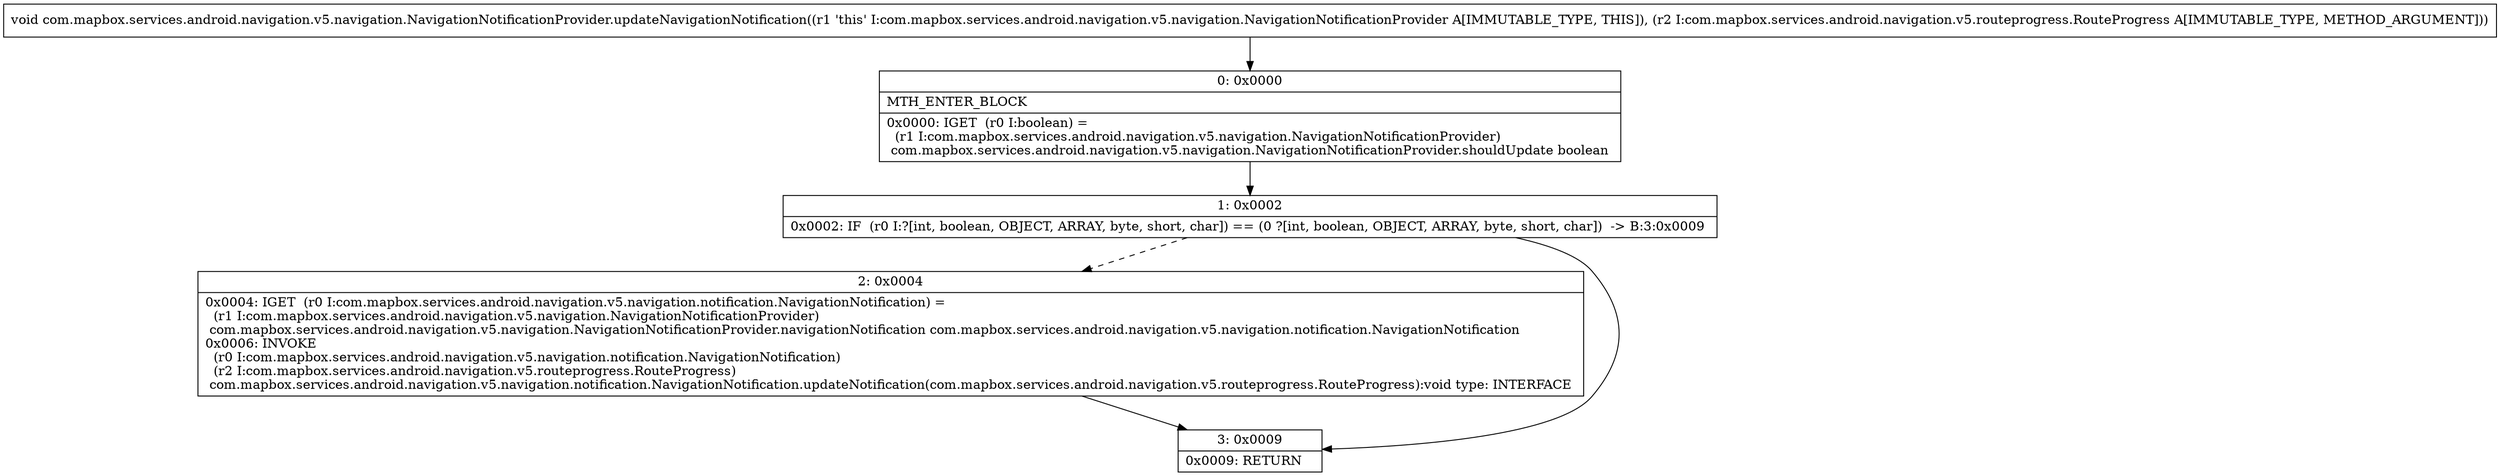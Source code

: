 digraph "CFG forcom.mapbox.services.android.navigation.v5.navigation.NavigationNotificationProvider.updateNavigationNotification(Lcom\/mapbox\/services\/android\/navigation\/v5\/routeprogress\/RouteProgress;)V" {
Node_0 [shape=record,label="{0\:\ 0x0000|MTH_ENTER_BLOCK\l|0x0000: IGET  (r0 I:boolean) = \l  (r1 I:com.mapbox.services.android.navigation.v5.navigation.NavigationNotificationProvider)\l com.mapbox.services.android.navigation.v5.navigation.NavigationNotificationProvider.shouldUpdate boolean \l}"];
Node_1 [shape=record,label="{1\:\ 0x0002|0x0002: IF  (r0 I:?[int, boolean, OBJECT, ARRAY, byte, short, char]) == (0 ?[int, boolean, OBJECT, ARRAY, byte, short, char])  \-\> B:3:0x0009 \l}"];
Node_2 [shape=record,label="{2\:\ 0x0004|0x0004: IGET  (r0 I:com.mapbox.services.android.navigation.v5.navigation.notification.NavigationNotification) = \l  (r1 I:com.mapbox.services.android.navigation.v5.navigation.NavigationNotificationProvider)\l com.mapbox.services.android.navigation.v5.navigation.NavigationNotificationProvider.navigationNotification com.mapbox.services.android.navigation.v5.navigation.notification.NavigationNotification \l0x0006: INVOKE  \l  (r0 I:com.mapbox.services.android.navigation.v5.navigation.notification.NavigationNotification)\l  (r2 I:com.mapbox.services.android.navigation.v5.routeprogress.RouteProgress)\l com.mapbox.services.android.navigation.v5.navigation.notification.NavigationNotification.updateNotification(com.mapbox.services.android.navigation.v5.routeprogress.RouteProgress):void type: INTERFACE \l}"];
Node_3 [shape=record,label="{3\:\ 0x0009|0x0009: RETURN   \l}"];
MethodNode[shape=record,label="{void com.mapbox.services.android.navigation.v5.navigation.NavigationNotificationProvider.updateNavigationNotification((r1 'this' I:com.mapbox.services.android.navigation.v5.navigation.NavigationNotificationProvider A[IMMUTABLE_TYPE, THIS]), (r2 I:com.mapbox.services.android.navigation.v5.routeprogress.RouteProgress A[IMMUTABLE_TYPE, METHOD_ARGUMENT])) }"];
MethodNode -> Node_0;
Node_0 -> Node_1;
Node_1 -> Node_2[style=dashed];
Node_1 -> Node_3;
Node_2 -> Node_3;
}

